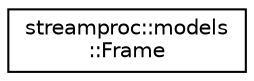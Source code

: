 digraph "Graphical Class Hierarchy"
{
  edge [fontname="Helvetica",fontsize="10",labelfontname="Helvetica",labelfontsize="10"];
  node [fontname="Helvetica",fontsize="10",shape=record];
  rankdir="LR";
  Node0 [label="streamproc::models\l::Frame",height=0.2,width=0.4,color="black", fillcolor="white", style="filled",URL="$da/d06/structstreamproc_1_1models_1_1Frame.html",tooltip="Model of a video frame. "];
}
